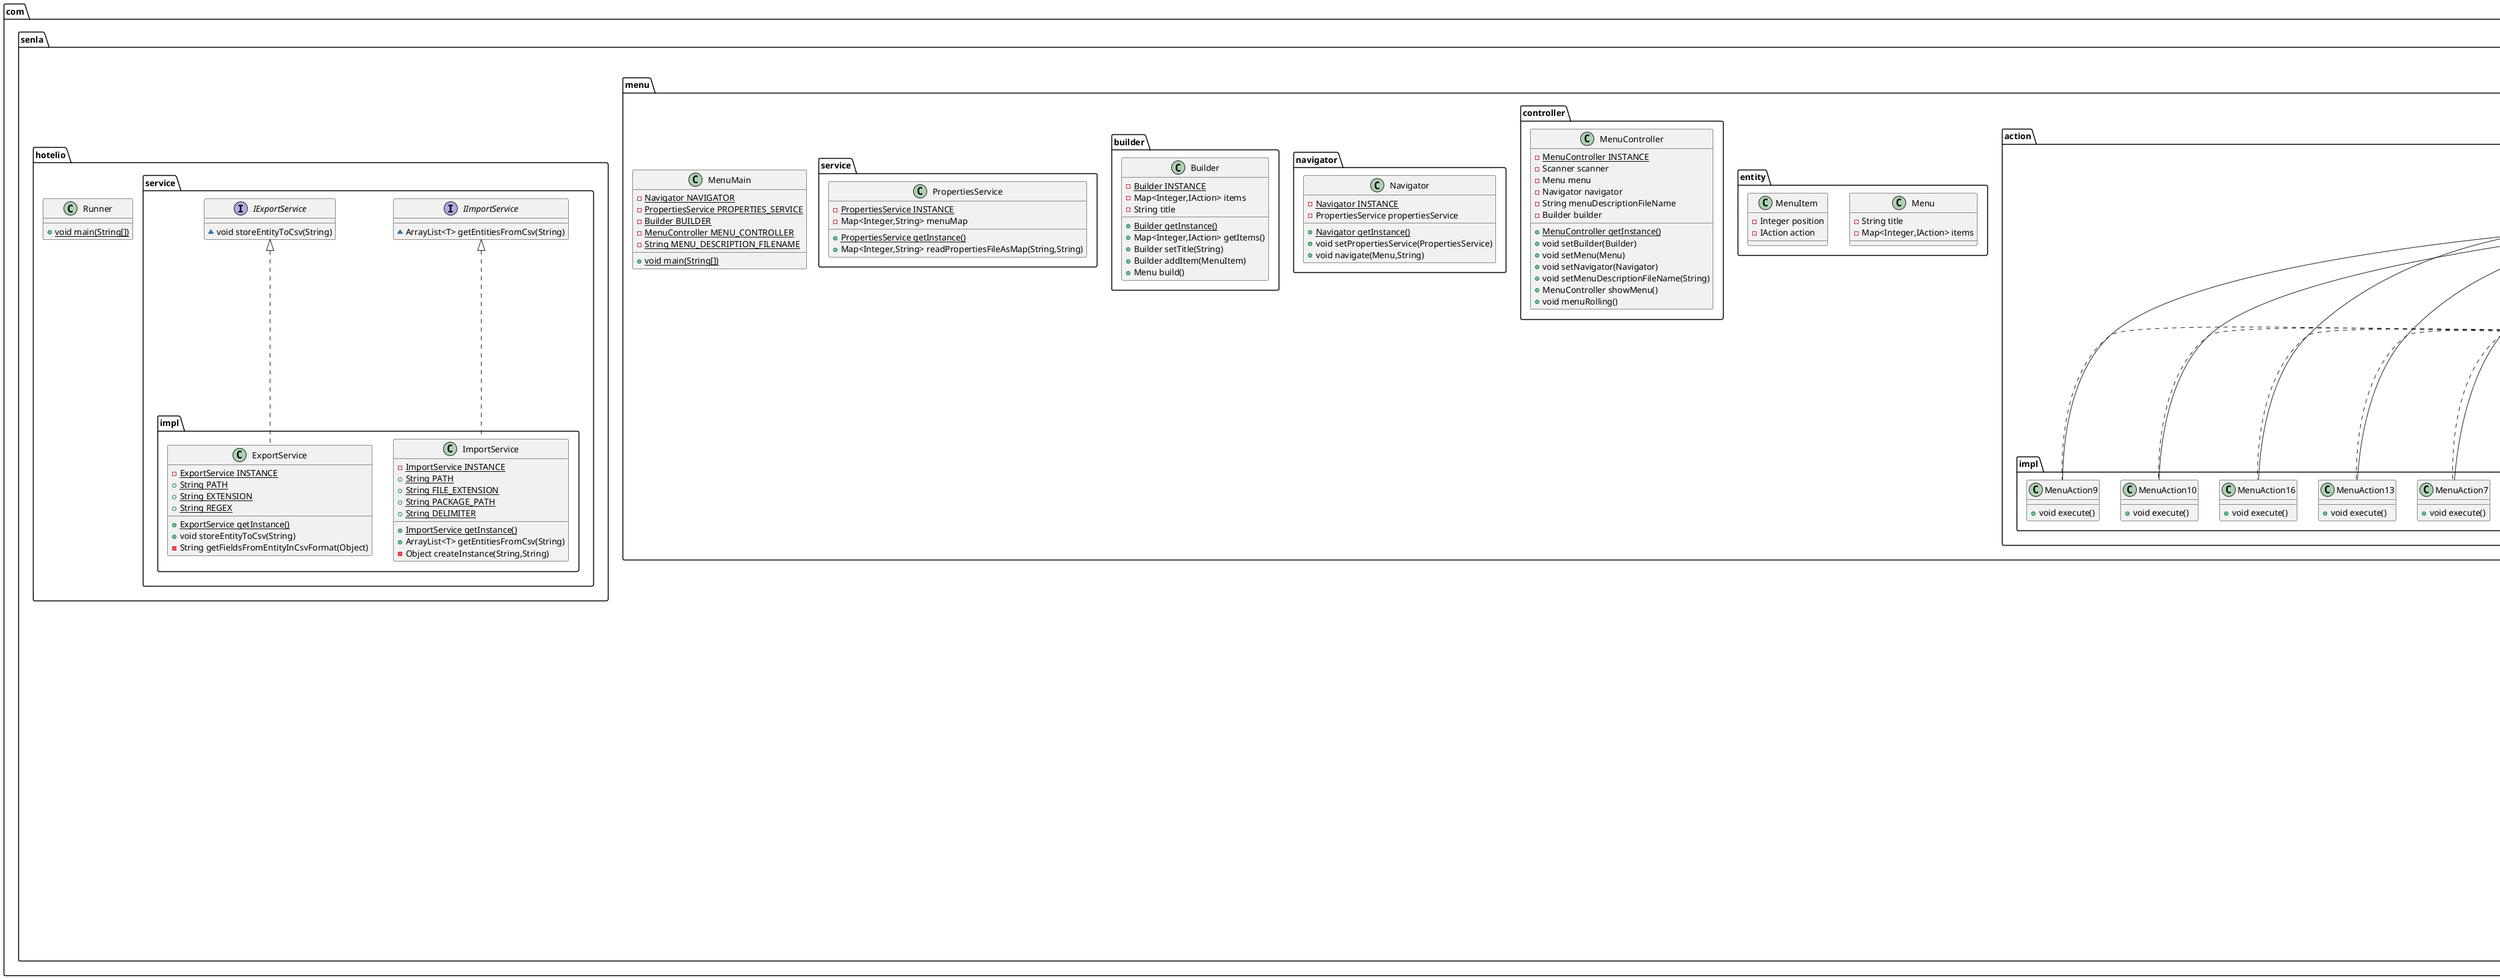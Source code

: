 @startuml
enum com.senla.hotel.constant.ServiceType {
+  NONE
+  REPAIR
+  MAINTENANCE
+  CLEANING
}
class com.senla.menu.MenuMain {
- {static} Navigator NAVIGATOR
- {static} PropertiesService PROPERTIES_SERVICE
- {static} Builder BUILDER
- {static} MenuController MENU_CONTROLLER
- {static} String MENU_DESCRIPTION_FILENAME
+ {static} void main(String[])
}
interface com.senla.hotel.service.IGuestService {
~ void saveAll(List<Guest>)
}
class com.senla.menu.action.impl.MenuAction6 {
+ void execute()
}
class com.senla.menu.action.impl.MenuAction12 {
+ void execute()
}
class com.senla.menu.action.impl.MenuAction1 {
+ void execute()
}
class com.senla.hotel.dao.impl.BookingDAOImpl {
- {static} BookingDAOImpl INSTANCE
- {static} Set<Long> idHolder
- Map<Long,Booking> bookings
+ {static} BookingDAOImpl getInstance()
+ List<Booking> getAll()
+ void saveAll(List<Booking>)
+ Booking getById(long)
+ void save(Booking)
+ Booking update(Booking)
}
class com.senla.menu.action.impl.MenuAction7 {
+ void execute()
}
enum com.senla.hotel.constant.GuestServicesSection {
+  PRICE
+  DATE
}
class com.senla.hotel.service.impl.RoomServicesServiceImpl {
- {static} RoomServicesServiceImpl INSTANCE
- IEntityDAO<RoomService> roomServiceDAO
+ {static} RoomServicesServiceImpl getInstance()
+ void saveAll(List<RoomService>)
+ List<RoomService> getAllOrdered(RoomServiceSection,Ordering)
+ void updateAllAndSaveIfNotExist(ArrayList<RoomService>)
+ List<RoomService> getAll()
}
class com.senla.menu.entity.Menu {
- String title
- Map<Integer,IAction> items
}
interface com.senla.hotel.dao.IEntityDAO {
~ List<T> getAll()
~ T getById(long)
~ void save(T)
~ void saveAll(List<T>)
~ T update(T)
~ long generateId(Set<Long>)
}
class com.senla.hotel.entity.RoomService {
- long id
- ServiceType serviceType
- double price
+ String toString()
}
class com.senla.hotel.entity.Guest {
- long id
- String firstName
- String lastName
+ String toString()
}
interface com.senla.menu.action.IAction {
~ void execute()
}
class com.senla.hotel.service.impl.GuestServicesServiceImpl {
- {static} GuestServicesServiceImpl INSTANCE
- IEntityDAO<GuestServices> guestServicesDAO
- IEntityDAO<RoomService> roomServiceDAO
+ {static} GuestServicesServiceImpl getInstance()
+ void saveAll(List<GuestServicesEntityDTO>)
+ List<GuestServicesDTO> getByGuestIdSorted(long,GuestServicesSection,Ordering)
+ void updateAllAndSaveIfNotExist(ArrayList<GuestServices>)
+ List<GuestServicesEntityDTO> getAll()
+ GuestServicesEntityDTO getById(long)
+ GuestServices guestServiceConvertFromDTOtoEntity(GuestServicesEntityDTO)
- GuestServicesEntityDTO guestServiceConvertFromEntityToDTO(GuestServices)
- Map<Date,Long> jsonStringToMapConvert(String)
- String mapToJsonStringConvert(Map<Date,Long>)
}
class com.senla.menu.controller.MenuController {
- {static} MenuController INSTANCE
- Scanner scanner
- Menu menu
- Navigator navigator
- String menuDescriptionFileName
- Builder builder
+ {static} MenuController getInstance()
+ void setBuilder(Builder)
+ void setMenu(Menu)
+ void setNavigator(Navigator)
+ void setMenuDescriptionFileName(String)
+ MenuController showMenu()
+ void menuRolling()
}
enum com.senla.hotel.constant.Ordering {
+  ASC
+  DESC
}
class com.senla.menu.navigator.Navigator {
- {static} Navigator INSTANCE
- PropertiesService propertiesService
+ {static} Navigator getInstance()
+ void setPropertiesService(PropertiesService)
+ void navigate(Menu,String)
}
interface com.senla.hotelio.service.IImportService {
~ ArrayList<T> getEntitiesFromCsv(String)
}
class com.senla.hotelio.service.impl.ImportService {
- {static} ImportService INSTANCE
+ {static} String PATH
+ {static} String FILE_EXTENSION
+ {static} String PACKAGE_PATH
+ {static} String DELIMITER
+ {static} ImportService getInstance()
+ ArrayList<T> getEntitiesFromCsv(String)
- Object createInstance(String,String)
}
class com.senla.hotel.dao.impl.RoomServiceDAOImpl {
- {static} RoomServiceDAOImpl INSTANCE
- {static} Set<Long> idHolder
- Map<Long,RoomService> roomServices
+ {static} RoomServiceDAOImpl getInstance()
+ List<RoomService> getAll()
+ void saveAll(List<RoomService>)
+ RoomService update(RoomService)
+ RoomService getById(long)
+ void save(RoomService)
}
class com.senla.hotel.dao.impl.GuestServicesDAOImpl {
- {static} GuestServicesDAOImpl INSTANCE
- {static} Set<Long> idHolder
- Map<Long,GuestServices> guestServices
+ {static} GuestServicesDAOImpl getInstance()
+ List<GuestServices> getAll()
+ void saveAll(List<GuestServices>)
+ GuestServices update(GuestServices)
+ GuestServices getById(long)
+ void save(GuestServices)
}
class com.senla.hotel.entity.Room {
- long id
- int capacity
- double price
- boolean isAvailable
- long roomServiceId
- int starsRating
+ String toString()
}
class com.senla.menu.entity.MenuItem {
- Integer position
- IAction action
}
abstract class com.senla.menu.action.MenuAction {
# Scanner scanner
# BookingServiceImpl bookingService
# GuestServicesServiceImpl guestServicesService
# RoomServiceImpl roomService
# RoomServicesServiceImpl roomServicesService
# GuestServiceImpl guestService
# ImportService importService
# ExportService exportService
# Ordering getOrdering()
}
class com.senla.hotelio.service.impl.ExportService {
- {static} ExportService INSTANCE
+ {static} String PATH
+ {static} String EXTENSION
+ {static} String REGEX
+ {static} ExportService getInstance()
+ void storeEntityToCsv(String)
- String getFieldsFromEntityInCsvFormat(Object)
}
class com.senla.hotel.dao.impl.GuestDAOImpl {
- {static} GuestDAOImpl INSTANCE
- {static} Set<Long> idHolder
- Map<Long,Guest> guests
+ {static} GuestDAOImpl getInstance()
+ List<Guest> getAll()
+ void saveAll(List<Guest>)
+ Guest update(Guest)
+ Guest getById(long)
+ void save(Guest)
}
class com.senla.menu.action.impl.MenuAction13 {
+ void execute()
}
class com.senla.hotel.service.impl.GuestServiceImpl {
- {static} GuestServiceImpl INSTANCE
- GuestDAOImpl guestDAO
+ {static} GuestServiceImpl getInstance()
+ void saveAll(List<Guest>)
+ void updateAllAndSaveIfNotExist(ArrayList<Guest>)
+ List<Guest> getAll()
}
class com.senla.menu.action.impl.MenuAction16 {
+ void execute()
}
interface com.senla.hotel.service.IBookingService {
~ void saveAll(List<Booking>)
~ List<GuestBookingDTO> findAllOrderedAlphabetically()
~ List<Booking> findAllOrderedByCheckOutDate()
~ List<Booking> findLastGuestOfRoomAndDates(int,long)
~ double getTotalPaymentByGuest(long)
~ List<Room> findAvailableRoomsByDate(Date)
~ long findCountOfAllGuests()
~ Booking getByGuestId(long)
}
class com.senla.hotel.dao.impl.RoomDAOImpl {
- {static} RoomDAOImpl INSTANCE
- {static} Set<Long> idHolder
- Map<Long,Room> rooms
+ {static} RoomDAOImpl getInstance()
+ Room update(Room)
+ Room getById(long)
+ void save(Room)
+ List<Room> getAll()
+ void saveAll(List<Room>)
}
class com.senla.hotel.dto.GuestServicesDTO {
- {static} Set<Long> idHolder
- long id
- Date date
- RoomService roomService
- void generateId()
+ String toString()
}
class com.senla.menu.action.impl.MenuAction10 {
+ void execute()
}
class com.senla.menu.action.impl.MenuAction9 {
+ void execute()
}
interface com.senla.hotel.service.IRoomServicesService {
~ void saveAll(List<RoomService>)
~ List<RoomService> getAllOrdered(RoomServiceSection,Ordering)
}
enum com.senla.hotel.constant.RoomSection {
+  ID
+  CAPACITY
+  PRICE
+  AVAILABILITY
+  SERVICE
+  RATING
}
class com.senla.menu.action.impl.MenuAction3 {
+ void execute()
}
class com.senla.hotel.dto.GuestServicesEntityDTO {
- long id
- long guestId
- Map<Date,Long> servicesOrdered
}
class com.senla.hotel.Hotel {
- {static} Hotel INSTANCE
+ {static} void init()
}
class com.senla.menu.action.impl.MenuAction15 {
+ void execute()
}
interface com.senla.hotel.service.IGuestServicesService {
~ void saveAll(List<GuestServicesEntityDTO>)
~ List<GuestServicesDTO> getByGuestIdSorted(long,GuestServicesSection,Ordering)
}
class com.senla.menu.action.impl.MenuAction4 {
+ void execute()
}
class com.senla.hotel.dto.GuestBookingDTO {
- {static} Set<Long> idHolder
- long id
- Guest guest
- Booking booking
- void generateId()
}
interface com.senla.hotelio.service.IExportService {
~ void storeEntityToCsv(String)
}
class com.senla.menu.action.impl.MenuAction11 {
+ void execute()
}
class com.senla.hotel.service.impl.RoomServiceImpl {
- {static} RoomServiceImpl INSTANCE
- IEntityDAO<Room> roomDAO
+ {static} RoomServiceImpl getInstance()
+ void saveAll(List<Room>)
+ void doCheckIn(long)
+ void doCheckOut(long)
+ Room changeRoomService(long,long)
+ Room changeRoomPrice(long,double)
+ Room getRoom(long)
+ void addRoom(Room)
+ List<Room> findAllOrderedByPrice()
+ List<Room> findAllOrderedByCapacity()
+ List<Room> findAllOrderedByStars()
+ List<Room> findAvailableOrderedByPrice()
+ List<Room> findAvailableOrderedByCapacity()
+ List<Room> findAvailableOrderedByStars()
+ int findNumberOfAvailableRooms()
+ double getRoomPrice(long)
+ List<Room> getAllOrdered(RoomSection,Ordering)
+ void updateAllAndSaveIfNotExist(ArrayList<Room>)
+ List<Room> getAll()
}
class com.senla.menu.builder.Builder {
- {static} Builder INSTANCE
- Map<Integer,IAction> items
- String title
+ {static} Builder getInstance()
+ Map<Integer,IAction> getItems()
+ Builder setTitle(String)
+ Builder addItem(MenuItem)
+ Menu build()
}
interface com.senla.hotel.service.IRoomService {
~ void saveAll(List<Room>)
~ void doCheckIn(long)
~ void doCheckOut(long)
~ Room changeRoomService(long,long)
~ Room changeRoomPrice(long,double)
~ Room getRoom(long)
~ void addRoom(Room)
~ List<Room> findAllOrderedByPrice()
~ List<Room> findAllOrderedByCapacity()
~ List<Room> findAllOrderedByStars()
~ List<Room> findAvailableOrderedByPrice()
~ List<Room> findAvailableOrderedByCapacity()
~ List<Room> findAvailableOrderedByStars()
~ int findNumberOfAvailableRooms()
~ double getRoomPrice(long)
~ List<Room> getAllOrdered(RoomSection,Ordering)
}
class com.senla.menu.action.impl.MenuAction14 {
+ void execute()
}
class com.senla.menu.action.impl.MenuAction8 {
+ void execute()
}
class com.senla.menu.service.PropertiesService {
- {static} PropertiesService INSTANCE
- Map<Integer,String> menuMap
+ {static} PropertiesService getInstance()
+ Map<Integer,String> readPropertiesFileAsMap(String,String)
}
class com.senla.menu.action.impl.MenuAction5 {
+ void execute()
}
class com.senla.hotel.entity.GuestServices {
- long id
- long guestId
- String servicesOrdered
}
class com.senla.hotel.entity.Booking {
- long id
- long guestId
- long guestServicesId
- long bookedRoomId
- Date checkInDate
- Date checkOutDate
+ String toString()
}
class com.senla.hotel.service.impl.BookingServiceImpl {
- {static} BookingServiceImpl INSTANCE
- IEntityDAO<Booking> bookingDAO
- IEntityDAO<Room> roomDAO
- IEntityDAO<Guest> guestDAO
+ {static} BookingServiceImpl getInstance()
+ void saveAll(List<Booking>)
+ List<GuestBookingDTO> findAllOrderedAlphabetically()
+ List<Booking> findAllOrderedByCheckOutDate()
+ List<Booking> findLastGuestOfRoomAndDates(int,long)
+ double getTotalPaymentByGuest(long)
+ List<Room> findAvailableRoomsByDate(Date)
+ long findCountOfAllGuests()
+ Booking getByGuestId(long)
+ void updateAllAndSaveIfNotExist(ArrayList<Booking>)
+ List<Booking> getAll()
}
class com.senla.hotelio.Runner {
+ {static} void main(String[])
}
enum com.senla.hotel.constant.RoomServiceSection {
+  ROOM_SERVICE
+  PRICE
}
class com.senla.menu.action.impl.MenuAction2 {
+ void execute()
}


com.senla.menu.action.IAction <|.. com.senla.menu.action.impl.MenuAction6
com.senla.menu.action.MenuAction <|-- com.senla.menu.action.impl.MenuAction6
com.senla.menu.action.IAction <|.. com.senla.menu.action.impl.MenuAction12
com.senla.menu.action.MenuAction <|-- com.senla.menu.action.impl.MenuAction12
com.senla.menu.action.IAction <|.. com.senla.menu.action.impl.MenuAction1
com.senla.menu.action.MenuAction <|-- com.senla.menu.action.impl.MenuAction1
com.senla.hotel.dao.IEntityDAO <|.. com.senla.hotel.dao.impl.BookingDAOImpl
com.senla.menu.action.IAction <|.. com.senla.menu.action.impl.MenuAction7
com.senla.menu.action.MenuAction <|-- com.senla.menu.action.impl.MenuAction7
com.senla.hotel.service.IRoomServicesService <|.. com.senla.hotel.service.impl.RoomServicesServiceImpl
com.senla.hotel.service.IGuestServicesService <|.. com.senla.hotel.service.impl.GuestServicesServiceImpl
com.senla.hotelio.service.IImportService <|.. com.senla.hotelio.service.impl.ImportService
com.senla.hotel.dao.IEntityDAO <|.. com.senla.hotel.dao.impl.RoomServiceDAOImpl
com.senla.hotel.dao.IEntityDAO <|.. com.senla.hotel.dao.impl.GuestServicesDAOImpl
com.senla.hotelio.service.IExportService <|.. com.senla.hotelio.service.impl.ExportService
com.senla.hotel.dao.IEntityDAO <|.. com.senla.hotel.dao.impl.GuestDAOImpl
com.senla.menu.action.IAction <|.. com.senla.menu.action.impl.MenuAction13
com.senla.menu.action.MenuAction <|-- com.senla.menu.action.impl.MenuAction13
com.senla.hotel.service.IGuestService <|.. com.senla.hotel.service.impl.GuestServiceImpl
com.senla.menu.action.IAction <|.. com.senla.menu.action.impl.MenuAction16
com.senla.menu.action.MenuAction <|-- com.senla.menu.action.impl.MenuAction16
com.senla.hotel.dao.IEntityDAO <|.. com.senla.hotel.dao.impl.RoomDAOImpl
com.senla.menu.action.IAction <|.. com.senla.menu.action.impl.MenuAction10
com.senla.menu.action.MenuAction <|-- com.senla.menu.action.impl.MenuAction10
com.senla.menu.action.IAction <|.. com.senla.menu.action.impl.MenuAction9
com.senla.menu.action.MenuAction <|-- com.senla.menu.action.impl.MenuAction9
com.senla.menu.action.IAction <|.. com.senla.menu.action.impl.MenuAction3
com.senla.menu.action.MenuAction <|-- com.senla.menu.action.impl.MenuAction3
com.senla.menu.action.IAction <|.. com.senla.menu.action.impl.MenuAction15
com.senla.menu.action.MenuAction <|-- com.senla.menu.action.impl.MenuAction15
com.senla.menu.action.IAction <|.. com.senla.menu.action.impl.MenuAction4
com.senla.menu.action.MenuAction <|-- com.senla.menu.action.impl.MenuAction4
com.senla.menu.action.IAction <|.. com.senla.menu.action.impl.MenuAction11
com.senla.menu.action.MenuAction <|-- com.senla.menu.action.impl.MenuAction11
com.senla.hotel.service.IRoomService <|.. com.senla.hotel.service.impl.RoomServiceImpl
com.senla.menu.action.IAction <|.. com.senla.menu.action.impl.MenuAction14
com.senla.menu.action.MenuAction <|-- com.senla.menu.action.impl.MenuAction14
com.senla.menu.action.IAction <|.. com.senla.menu.action.impl.MenuAction8
com.senla.menu.action.MenuAction <|-- com.senla.menu.action.impl.MenuAction8
com.senla.menu.action.IAction <|.. com.senla.menu.action.impl.MenuAction5
com.senla.menu.action.MenuAction <|-- com.senla.menu.action.impl.MenuAction5
com.senla.hotel.service.IBookingService <|.. com.senla.hotel.service.impl.BookingServiceImpl
com.senla.menu.action.IAction <|.. com.senla.menu.action.impl.MenuAction2
com.senla.menu.action.MenuAction <|-- com.senla.menu.action.impl.MenuAction2
@enduml
